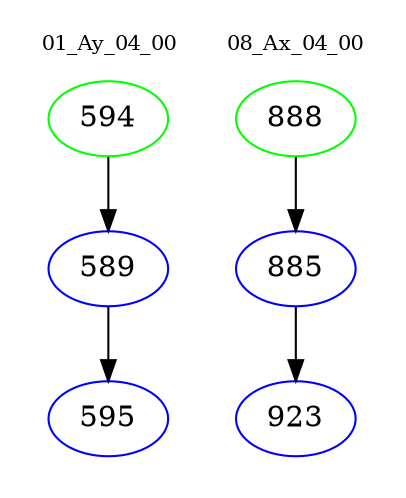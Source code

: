 digraph{
subgraph cluster_0 {
color = white
label = "01_Ay_04_00";
fontsize=10;
T0_594 [label="594", color="green"]
T0_594 -> T0_589 [color="black"]
T0_589 [label="589", color="blue"]
T0_589 -> T0_595 [color="black"]
T0_595 [label="595", color="blue"]
}
subgraph cluster_1 {
color = white
label = "08_Ax_04_00";
fontsize=10;
T1_888 [label="888", color="green"]
T1_888 -> T1_885 [color="black"]
T1_885 [label="885", color="blue"]
T1_885 -> T1_923 [color="black"]
T1_923 [label="923", color="blue"]
}
}
